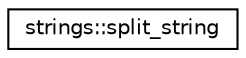 digraph "Graphical Class Hierarchy"
{
 // LATEX_PDF_SIZE
  edge [fontname="Helvetica",fontsize="10",labelfontname="Helvetica",labelfontsize="10"];
  node [fontname="Helvetica",fontsize="10",shape=record];
  rankdir="LR";
  Node0 [label="strings::split_string",height=0.2,width=0.4,color="black", fillcolor="white", style="filled",URL="$interfacestrings_1_1split__string.html",tooltip="Splits a string into substrings marked by the specified delimiter string."];
}
